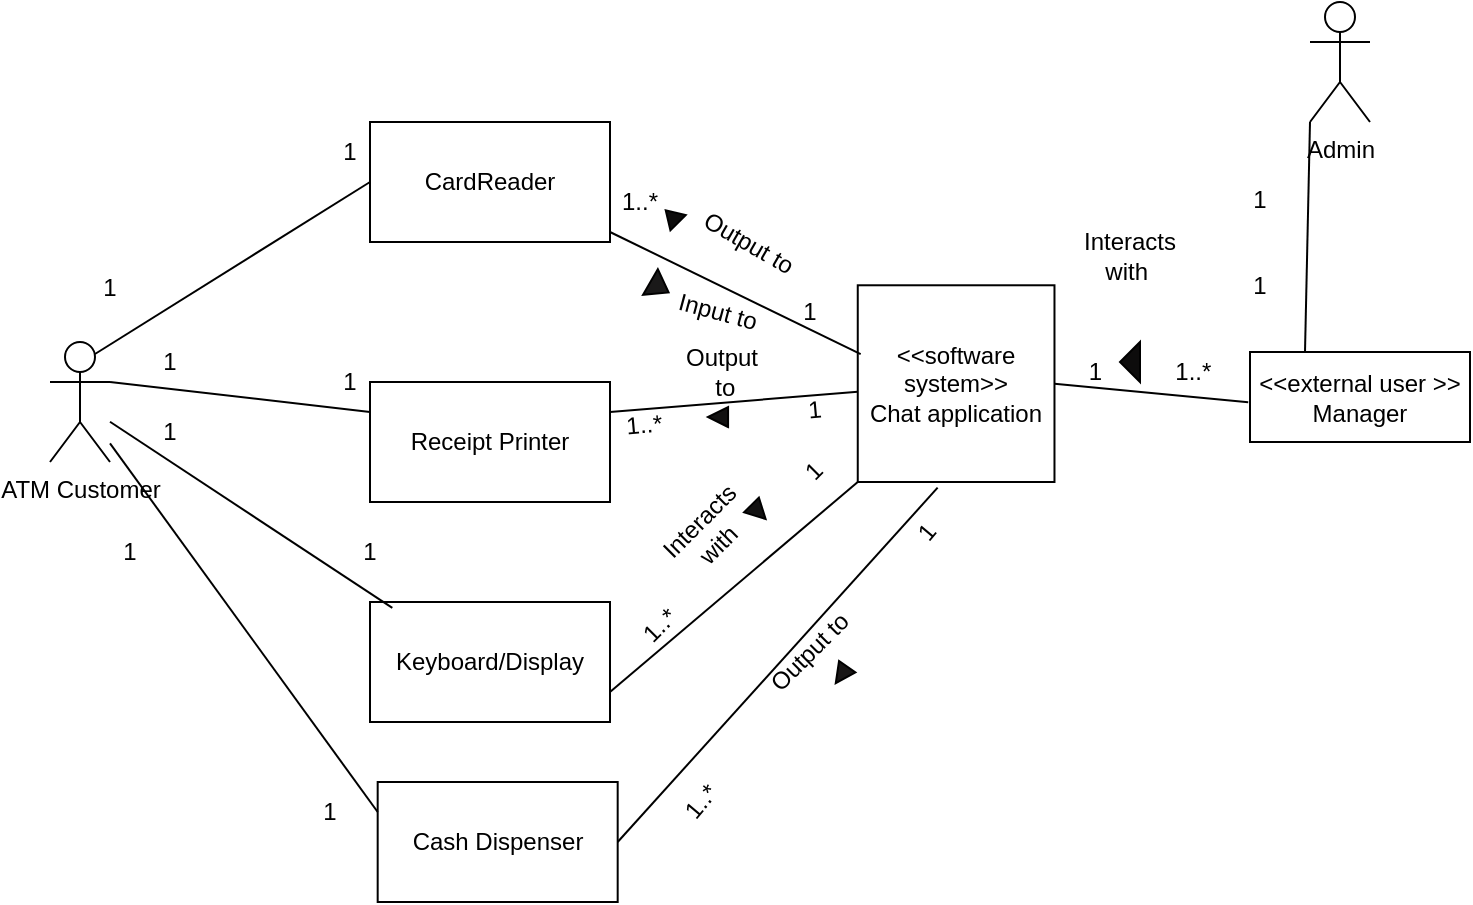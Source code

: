 <mxfile version="24.4.13" type="google">
  <diagram name="Trang-1" id="ec7sdAx8OIE10Ijj2_cM">
    <mxGraphModel grid="1" page="1" gridSize="10" guides="1" tooltips="1" connect="1" arrows="1" fold="1" pageScale="1" pageWidth="827" pageHeight="1169" math="0" shadow="0">
      <root>
        <mxCell id="0" />
        <mxCell id="1" parent="0" />
        <mxCell id="KKl4wDtsmyWI79_gOkJm-3" value="&lt;div&gt;Admin&lt;/div&gt;" style="shape=umlActor;verticalLabelPosition=bottom;verticalAlign=top;html=1;outlineConnect=0;" vertex="1" parent="1">
          <mxGeometry x="680" y="20" width="30" height="60" as="geometry" />
        </mxCell>
        <mxCell id="KKl4wDtsmyWI79_gOkJm-7" value="" style="endArrow=none;html=1;rounded=0;exitX=0.25;exitY=0;exitDx=0;exitDy=0;entryX=0;entryY=1;entryDx=0;entryDy=0;entryPerimeter=0;" edge="1" parent="1" source="vgJG3dUjOcsfkxwDwn8o-1" target="KKl4wDtsmyWI79_gOkJm-3">
          <mxGeometry width="50" height="50" relative="1" as="geometry">
            <mxPoint x="640" y="160" as="sourcePoint" />
            <mxPoint x="640" y="100" as="targetPoint" />
          </mxGeometry>
        </mxCell>
        <mxCell id="KKl4wDtsmyWI79_gOkJm-8" value="" style="endArrow=none;html=1;rounded=0;" edge="1" parent="1">
          <mxGeometry width="50" height="50" relative="1" as="geometry">
            <mxPoint x="640" y="160" as="sourcePoint" />
            <mxPoint x="640" y="160" as="targetPoint" />
          </mxGeometry>
        </mxCell>
        <mxCell id="KKl4wDtsmyWI79_gOkJm-13" value="&amp;lt;&amp;lt;software system&amp;gt;&amp;gt;&lt;div&gt;Chat application&lt;/div&gt;" style="whiteSpace=wrap;html=1;aspect=fixed;" vertex="1" parent="1">
          <mxGeometry x="453.88" y="161.64" width="98.36" height="98.36" as="geometry" />
        </mxCell>
        <mxCell id="KKl4wDtsmyWI79_gOkJm-14" value="" style="endArrow=none;html=1;rounded=0;entryX=-0.008;entryY=0.558;entryDx=0;entryDy=0;entryPerimeter=0;exitX=1;exitY=0.5;exitDx=0;exitDy=0;" edge="1" parent="1" target="vgJG3dUjOcsfkxwDwn8o-1" source="KKl4wDtsmyWI79_gOkJm-13">
          <mxGeometry width="50" height="50" relative="1" as="geometry">
            <mxPoint x="520" y="199.5" as="sourcePoint" />
            <mxPoint x="600" y="199.5" as="targetPoint" />
          </mxGeometry>
        </mxCell>
        <mxCell id="KKl4wDtsmyWI79_gOkJm-15" value="CardReader" style="rounded=0;whiteSpace=wrap;html=1;" vertex="1" parent="1">
          <mxGeometry x="210" y="80" width="120" height="60" as="geometry" />
        </mxCell>
        <mxCell id="KKl4wDtsmyWI79_gOkJm-16" value="Cash Dispenser" style="rounded=0;whiteSpace=wrap;html=1;" vertex="1" parent="1">
          <mxGeometry x="213.84" y="410" width="120" height="60" as="geometry" />
        </mxCell>
        <mxCell id="KKl4wDtsmyWI79_gOkJm-17" value="Keyboard/Display" style="rounded=0;whiteSpace=wrap;html=1;" vertex="1" parent="1">
          <mxGeometry x="210" y="320" width="120" height="60" as="geometry" />
        </mxCell>
        <mxCell id="KKl4wDtsmyWI79_gOkJm-18" value="Receipt Printer" style="rounded=0;whiteSpace=wrap;html=1;" vertex="1" parent="1">
          <mxGeometry x="210" y="210" width="120" height="60" as="geometry" />
        </mxCell>
        <mxCell id="KKl4wDtsmyWI79_gOkJm-19" value="" style="endArrow=none;html=1;rounded=0;exitX=1;exitY=0.5;exitDx=0;exitDy=0;entryX=0.406;entryY=1.029;entryDx=0;entryDy=0;entryPerimeter=0;" edge="1" parent="1" source="KKl4wDtsmyWI79_gOkJm-16" target="KKl4wDtsmyWI79_gOkJm-13">
          <mxGeometry width="50" height="50" relative="1" as="geometry">
            <mxPoint x="390" y="300" as="sourcePoint" />
            <mxPoint x="440" y="250" as="targetPoint" />
          </mxGeometry>
        </mxCell>
        <mxCell id="KKl4wDtsmyWI79_gOkJm-20" value="" style="endArrow=none;html=1;rounded=0;entryX=0;entryY=1;entryDx=0;entryDy=0;exitX=1;exitY=0.75;exitDx=0;exitDy=0;" edge="1" parent="1" source="KKl4wDtsmyWI79_gOkJm-17" target="KKl4wDtsmyWI79_gOkJm-13">
          <mxGeometry width="50" height="50" relative="1" as="geometry">
            <mxPoint x="330" y="280" as="sourcePoint" />
            <mxPoint x="380" y="230" as="targetPoint" />
          </mxGeometry>
        </mxCell>
        <mxCell id="KKl4wDtsmyWI79_gOkJm-21" value="" style="endArrow=none;html=1;rounded=0;exitX=1;exitY=0.25;exitDx=0;exitDy=0;" edge="1" parent="1" source="KKl4wDtsmyWI79_gOkJm-18" target="KKl4wDtsmyWI79_gOkJm-13">
          <mxGeometry width="50" height="50" relative="1" as="geometry">
            <mxPoint x="330" y="200" as="sourcePoint" />
            <mxPoint x="380" y="150" as="targetPoint" />
          </mxGeometry>
        </mxCell>
        <mxCell id="KKl4wDtsmyWI79_gOkJm-22" value="" style="endArrow=none;html=1;rounded=0;entryX=0.015;entryY=0.35;entryDx=0;entryDy=0;entryPerimeter=0;" edge="1" parent="1" target="KKl4wDtsmyWI79_gOkJm-13">
          <mxGeometry width="50" height="50" relative="1" as="geometry">
            <mxPoint x="330" y="135" as="sourcePoint" />
            <mxPoint x="380" y="85" as="targetPoint" />
          </mxGeometry>
        </mxCell>
        <mxCell id="KKl4wDtsmyWI79_gOkJm-23" value="ATM Customer&lt;div&gt;&lt;br&gt;&lt;/div&gt;" style="shape=umlActor;verticalLabelPosition=bottom;verticalAlign=top;html=1;outlineConnect=0;" vertex="1" parent="1">
          <mxGeometry x="50" y="190" width="30" height="60" as="geometry" />
        </mxCell>
        <mxCell id="KKl4wDtsmyWI79_gOkJm-30" value="" style="endArrow=none;html=1;rounded=0;exitX=0.75;exitY=0.1;exitDx=0;exitDy=0;exitPerimeter=0;" edge="1" parent="1" source="KKl4wDtsmyWI79_gOkJm-23">
          <mxGeometry width="50" height="50" relative="1" as="geometry">
            <mxPoint x="160" y="160" as="sourcePoint" />
            <mxPoint x="210" y="110" as="targetPoint" />
          </mxGeometry>
        </mxCell>
        <mxCell id="KKl4wDtsmyWI79_gOkJm-31" value="" style="endArrow=none;html=1;rounded=0;exitX=1;exitY=0.333;exitDx=0;exitDy=0;exitPerimeter=0;entryX=0;entryY=0.25;entryDx=0;entryDy=0;" edge="1" parent="1" source="KKl4wDtsmyWI79_gOkJm-23" target="KKl4wDtsmyWI79_gOkJm-18">
          <mxGeometry width="50" height="50" relative="1" as="geometry">
            <mxPoint x="160" y="240" as="sourcePoint" />
            <mxPoint x="210" y="190" as="targetPoint" />
          </mxGeometry>
        </mxCell>
        <mxCell id="KKl4wDtsmyWI79_gOkJm-32" value="" style="endArrow=none;html=1;rounded=0;entryX=0.093;entryY=0.049;entryDx=0;entryDy=0;entryPerimeter=0;" edge="1" parent="1" source="KKl4wDtsmyWI79_gOkJm-23" target="KKl4wDtsmyWI79_gOkJm-17">
          <mxGeometry width="50" height="50" relative="1" as="geometry">
            <mxPoint x="160" y="320" as="sourcePoint" />
            <mxPoint x="210" y="270" as="targetPoint" />
          </mxGeometry>
        </mxCell>
        <mxCell id="KKl4wDtsmyWI79_gOkJm-33" value="" style="endArrow=none;html=1;rounded=0;entryX=0;entryY=0.25;entryDx=0;entryDy=0;" edge="1" parent="1" source="KKl4wDtsmyWI79_gOkJm-23" target="KKl4wDtsmyWI79_gOkJm-16">
          <mxGeometry width="50" height="50" relative="1" as="geometry">
            <mxPoint x="160" y="400" as="sourcePoint" />
            <mxPoint x="210" y="350" as="targetPoint" />
          </mxGeometry>
        </mxCell>
        <mxCell id="KKl4wDtsmyWI79_gOkJm-34" value="1&lt;div&gt;&lt;br&gt;&lt;/div&gt;&lt;div&gt;&lt;br&gt;&lt;/div&gt;&lt;div&gt;1&lt;/div&gt;" style="text;html=1;align=center;verticalAlign=middle;whiteSpace=wrap;rounded=0;" vertex="1" parent="1">
          <mxGeometry x="620" y="110" width="70" height="60" as="geometry" />
        </mxCell>
        <mxCell id="KKl4wDtsmyWI79_gOkJm-37" value="" style="triangle;whiteSpace=wrap;html=1;fillColor=#0d0c0c;direction=west;" vertex="1" parent="1">
          <mxGeometry x="585" y="190" width="10" height="20" as="geometry" />
        </mxCell>
        <mxCell id="KKl4wDtsmyWI79_gOkJm-38" value="1&amp;nbsp; &amp;nbsp; &amp;nbsp; &amp;nbsp; &amp;nbsp; &amp;nbsp;1..*" style="text;html=1;align=center;verticalAlign=middle;whiteSpace=wrap;rounded=0;" vertex="1" parent="1">
          <mxGeometry x="560" y="190" width="80" height="30" as="geometry" />
        </mxCell>
        <mxCell id="KKl4wDtsmyWI79_gOkJm-40" value="Interacts with&amp;nbsp;" style="text;html=1;align=center;verticalAlign=middle;whiteSpace=wrap;rounded=0;" vertex="1" parent="1">
          <mxGeometry x="560" y="131.64" width="60" height="30" as="geometry" />
        </mxCell>
        <mxCell id="KKl4wDtsmyWI79_gOkJm-41" value="" style="triangle;whiteSpace=wrap;html=1;fillColor=#0d0c0c;direction=north;rotation=-45;" vertex="1" parent="1">
          <mxGeometry x="355.53" y="122.91" width="10.84" height="8.73" as="geometry" />
        </mxCell>
        <mxCell id="KKl4wDtsmyWI79_gOkJm-44" value="Output to&lt;div&gt;&lt;br&gt;&lt;/div&gt;" style="text;html=1;align=center;verticalAlign=middle;whiteSpace=wrap;rounded=0;rotation=30;" vertex="1" parent="1">
          <mxGeometry x="366.37" y="131.64" width="60" height="30" as="geometry" />
        </mxCell>
        <mxCell id="KKl4wDtsmyWI79_gOkJm-47" value="1..*" style="text;html=1;align=center;verticalAlign=middle;whiteSpace=wrap;rounded=0;" vertex="1" parent="1">
          <mxGeometry x="330" y="110" width="30" height="20" as="geometry" />
        </mxCell>
        <mxCell id="KKl4wDtsmyWI79_gOkJm-48" value="1" style="text;html=1;align=center;verticalAlign=middle;whiteSpace=wrap;rounded=0;" vertex="1" parent="1">
          <mxGeometry x="400" y="160" width="60" height="30" as="geometry" />
        </mxCell>
        <mxCell id="KKl4wDtsmyWI79_gOkJm-50" value="Input to" style="text;html=1;align=center;verticalAlign=middle;whiteSpace=wrap;rounded=0;rotation=15;" vertex="1" parent="1">
          <mxGeometry x="354" y="160" width="60" height="30" as="geometry" />
        </mxCell>
        <mxCell id="KKl4wDtsmyWI79_gOkJm-51" value="" style="triangle;whiteSpace=wrap;html=1;rotation=30;fillColor=#1a1919;" vertex="1" parent="1">
          <mxGeometry x="349.51" y="155.17" width="10.49" height="14.83" as="geometry" />
        </mxCell>
        <mxCell id="KKl4wDtsmyWI79_gOkJm-52" value="Output&lt;div&gt;&amp;nbsp;to&lt;/div&gt;" style="text;html=1;align=center;verticalAlign=middle;whiteSpace=wrap;rounded=0;" vertex="1" parent="1">
          <mxGeometry x="355.53" y="190" width="60" height="30" as="geometry" />
        </mxCell>
        <mxCell id="KKl4wDtsmyWI79_gOkJm-53" value="1..*&amp;nbsp; &amp;nbsp; &amp;nbsp; &amp;nbsp; &amp;nbsp; &amp;nbsp; &amp;nbsp; &amp;nbsp; &amp;nbsp; &amp;nbsp; &amp;nbsp; 1" style="text;html=1;align=center;verticalAlign=middle;whiteSpace=wrap;rounded=0;rotation=-5;" vertex="1" parent="1">
          <mxGeometry x="333.84" y="210" width="106.16" height="35" as="geometry" />
        </mxCell>
        <mxCell id="KKl4wDtsmyWI79_gOkJm-56" value="" style="triangle;whiteSpace=wrap;html=1;fillColor=#121111;direction=west;" vertex="1" parent="1">
          <mxGeometry x="378.96" y="222.5" width="10.08" height="10" as="geometry" />
        </mxCell>
        <mxCell id="KKl4wDtsmyWI79_gOkJm-60" value="Interacts&lt;div&gt;with&amp;nbsp;&lt;/div&gt;" style="text;html=1;align=center;verticalAlign=middle;whiteSpace=wrap;rounded=0;rotation=-45;" vertex="1" parent="1">
          <mxGeometry x="349.51" y="270" width="60" height="30" as="geometry" />
        </mxCell>
        <mxCell id="KKl4wDtsmyWI79_gOkJm-62" value="" style="triangle;whiteSpace=wrap;html=1;fillColor=#121111;direction=south;rotation=-45;" vertex="1" parent="1">
          <mxGeometry x="399.02" y="270" width="10.49" height="10" as="geometry" />
        </mxCell>
        <mxCell id="KKl4wDtsmyWI79_gOkJm-64" value="1..*&amp;nbsp; &amp;nbsp; &amp;nbsp; &amp;nbsp; &amp;nbsp; &amp;nbsp; &amp;nbsp; &amp;nbsp; &amp;nbsp; &amp;nbsp; &amp;nbsp; &amp;nbsp; &amp;nbsp; &amp;nbsp; &amp;nbsp;1" style="text;html=1;align=center;verticalAlign=middle;whiteSpace=wrap;rounded=0;rotation=-45;" vertex="1" parent="1">
          <mxGeometry x="323.29" y="280" width="136.71" height="30" as="geometry" />
        </mxCell>
        <mxCell id="KKl4wDtsmyWI79_gOkJm-65" value="" style="triangle;whiteSpace=wrap;html=1;fillColor=#181616;direction=west;rotation=-55;" vertex="1" parent="1">
          <mxGeometry x="440.75" y="351.43" width="10" height="10" as="geometry" />
        </mxCell>
        <mxCell id="KKl4wDtsmyWI79_gOkJm-66" value="Output to" style="text;html=1;align=center;verticalAlign=middle;whiteSpace=wrap;rounded=0;rotation=-45;" vertex="1" parent="1">
          <mxGeometry x="400" y="330" width="60" height="30" as="geometry" />
        </mxCell>
        <mxCell id="KKl4wDtsmyWI79_gOkJm-67" value="1..*&amp;nbsp; &amp;nbsp; &amp;nbsp; &amp;nbsp; &amp;nbsp; &amp;nbsp; &amp;nbsp; &amp;nbsp; &amp;nbsp; &amp;nbsp; &amp;nbsp; &amp;nbsp; &amp;nbsp; &amp;nbsp; &amp;nbsp; &amp;nbsp; &amp;nbsp; &amp;nbsp; &amp;nbsp; &amp;nbsp; &amp;nbsp; &amp;nbsp; &amp;nbsp; &amp;nbsp; &amp;nbsp;1" style="text;html=1;align=center;verticalAlign=middle;whiteSpace=wrap;rounded=0;rotation=-50;" vertex="1" parent="1">
          <mxGeometry x="334.63" y="340" width="190.74" height="30" as="geometry" />
        </mxCell>
        <mxCell id="KKl4wDtsmyWI79_gOkJm-76" value="1" style="text;html=1;align=center;verticalAlign=middle;whiteSpace=wrap;rounded=0;" vertex="1" parent="1">
          <mxGeometry x="160" y="410" width="60" height="30" as="geometry" />
        </mxCell>
        <mxCell id="KKl4wDtsmyWI79_gOkJm-78" value="1" style="text;html=1;align=center;verticalAlign=middle;whiteSpace=wrap;rounded=0;" vertex="1" parent="1">
          <mxGeometry x="60" y="280" width="60" height="30" as="geometry" />
        </mxCell>
        <mxCell id="KKl4wDtsmyWI79_gOkJm-79" value="1" style="text;html=1;align=center;verticalAlign=middle;whiteSpace=wrap;rounded=0;" vertex="1" parent="1">
          <mxGeometry x="180" y="280" width="60" height="30" as="geometry" />
        </mxCell>
        <mxCell id="KKl4wDtsmyWI79_gOkJm-80" value="1" style="text;html=1;align=center;verticalAlign=middle;whiteSpace=wrap;rounded=0;" vertex="1" parent="1">
          <mxGeometry x="80" y="220" width="60" height="30" as="geometry" />
        </mxCell>
        <mxCell id="KKl4wDtsmyWI79_gOkJm-81" value="1" style="text;html=1;align=center;verticalAlign=middle;whiteSpace=wrap;rounded=0;" vertex="1" parent="1">
          <mxGeometry x="170" y="195" width="60" height="30" as="geometry" />
        </mxCell>
        <mxCell id="KKl4wDtsmyWI79_gOkJm-82" value="1" style="text;html=1;align=center;verticalAlign=middle;whiteSpace=wrap;rounded=0;" vertex="1" parent="1">
          <mxGeometry x="80" y="190" width="60" height="20" as="geometry" />
        </mxCell>
        <mxCell id="KKl4wDtsmyWI79_gOkJm-83" value="1" style="text;html=1;align=center;verticalAlign=middle;whiteSpace=wrap;rounded=0;" vertex="1" parent="1">
          <mxGeometry x="170" y="80.0" width="60" height="30" as="geometry" />
        </mxCell>
        <mxCell id="KKl4wDtsmyWI79_gOkJm-84" value="1" style="text;html=1;align=center;verticalAlign=middle;whiteSpace=wrap;rounded=0;" vertex="1" parent="1">
          <mxGeometry x="50" y="147.59" width="60" height="30" as="geometry" />
        </mxCell>
        <mxCell id="vgJG3dUjOcsfkxwDwn8o-1" value="&amp;lt;&amp;lt;external user &amp;gt;&amp;gt;&lt;div&gt;Manager&lt;/div&gt;" style="rounded=0;whiteSpace=wrap;html=1;" vertex="1" parent="1">
          <mxGeometry x="650" y="195" width="110" height="45" as="geometry" />
        </mxCell>
      </root>
    </mxGraphModel>
  </diagram>
</mxfile>
